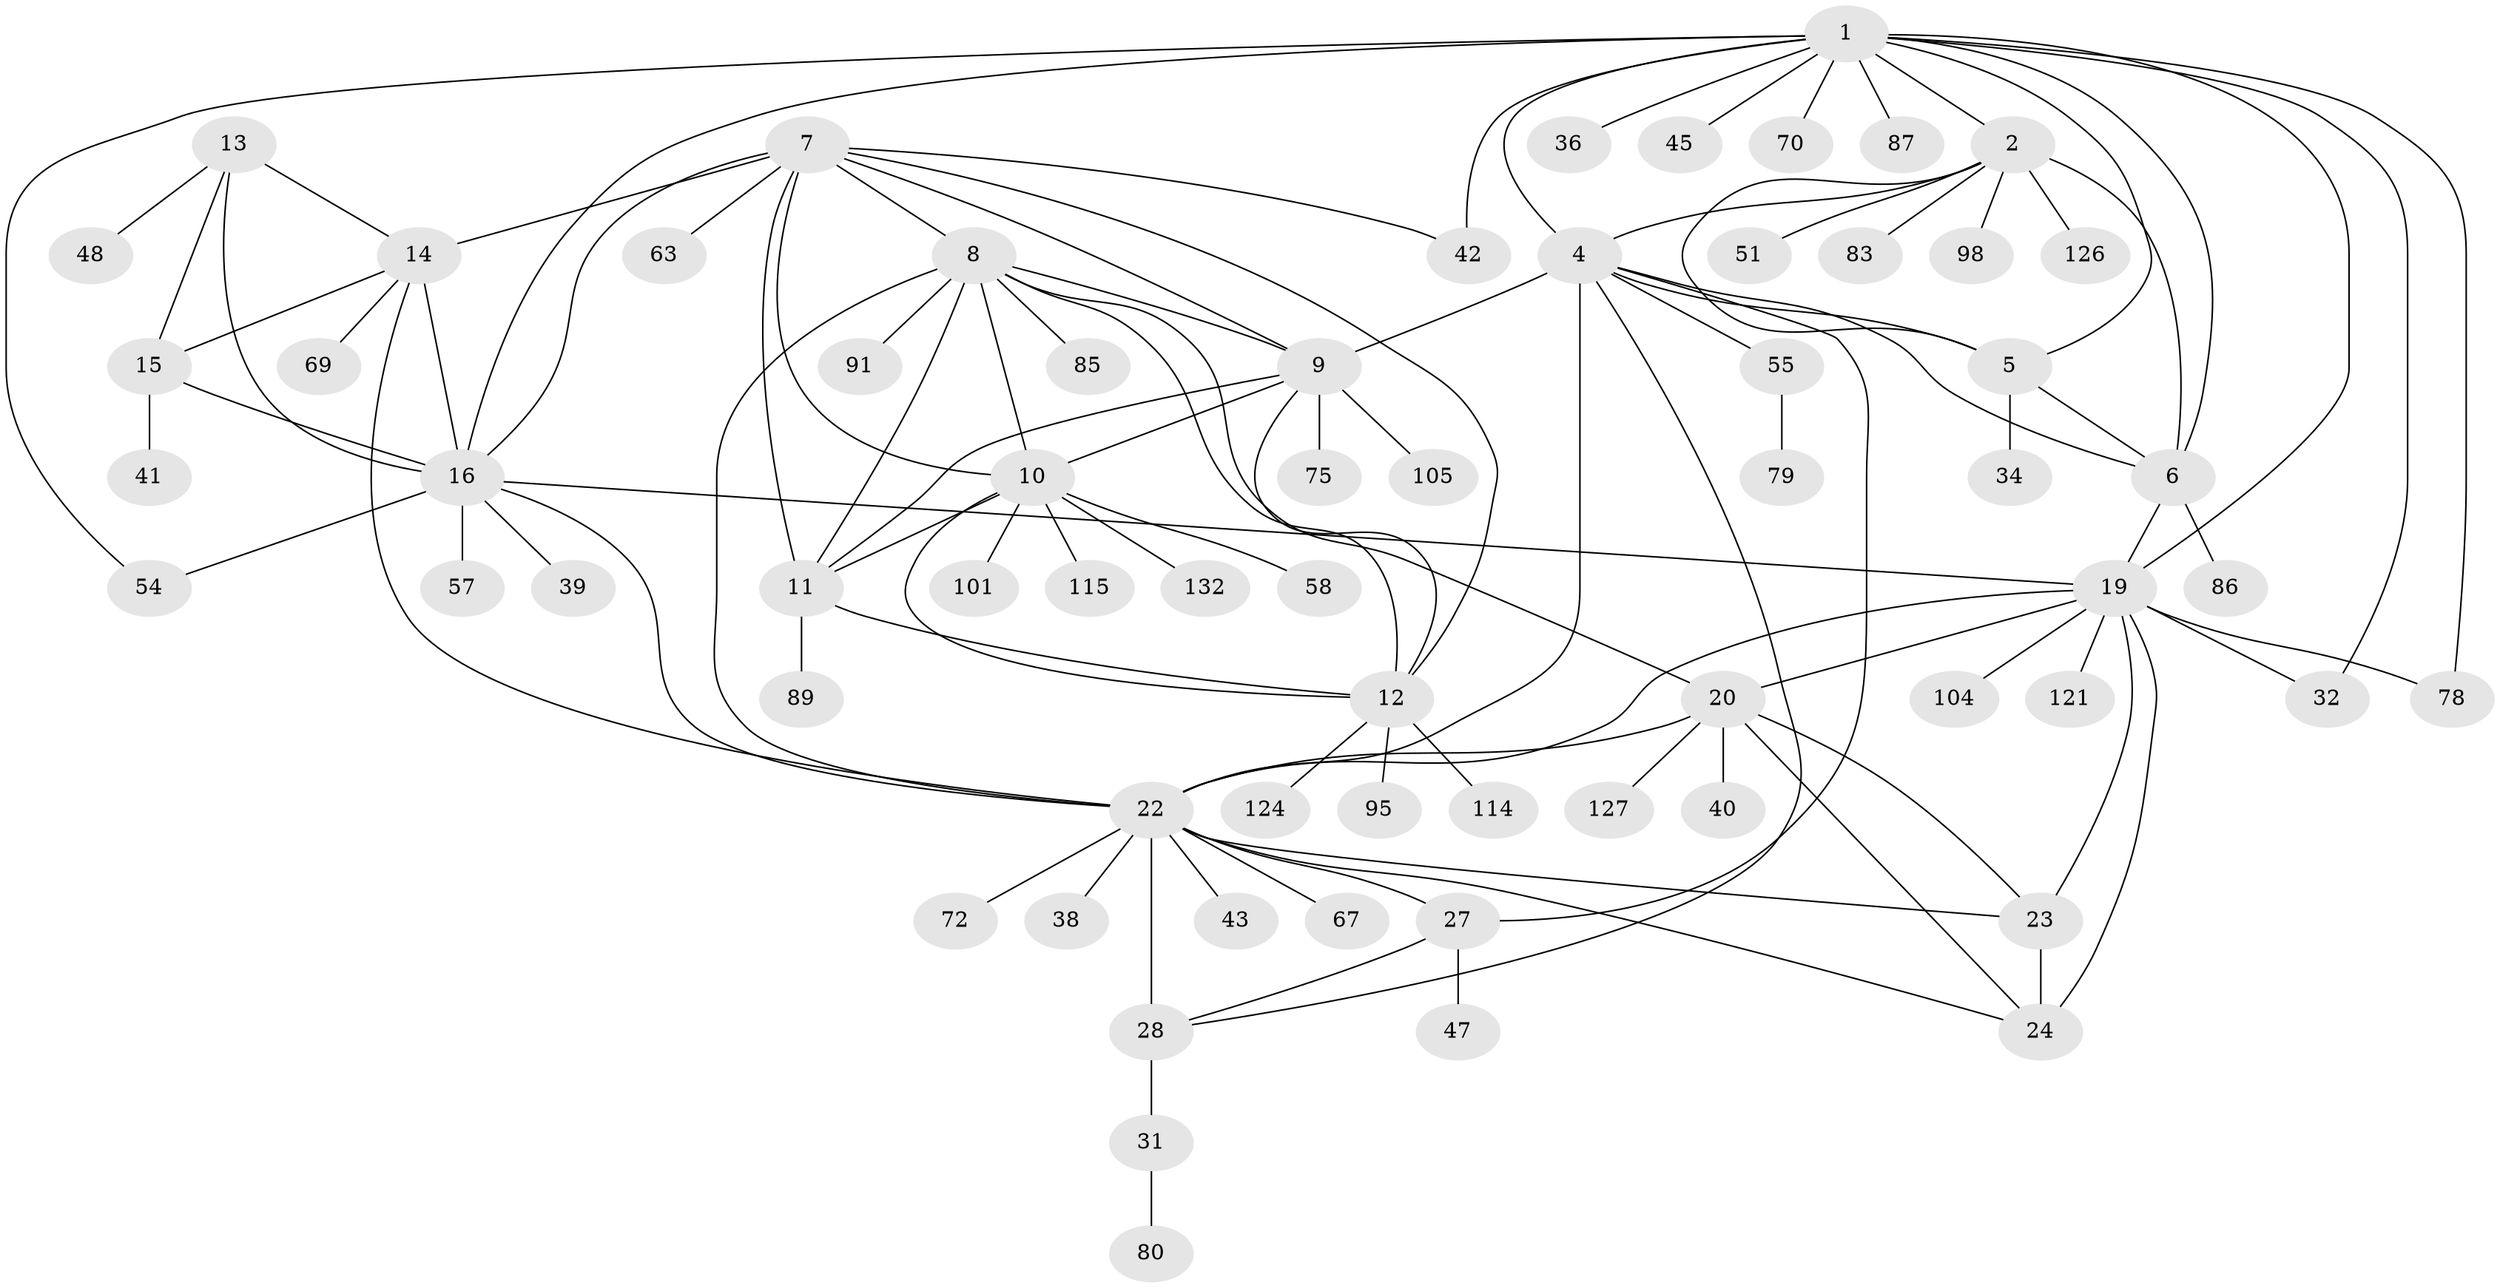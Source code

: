 // original degree distribution, {16: 0.007462686567164179, 6: 0.03731343283582089, 8: 0.05970149253731343, 7: 0.03731343283582089, 9: 0.022388059701492536, 12: 0.014925373134328358, 13: 0.007462686567164179, 14: 0.007462686567164179, 10: 0.014925373134328358, 11: 0.007462686567164179, 5: 0.007462686567164179, 2: 0.1417910447761194, 1: 0.582089552238806, 3: 0.05223880597014925}
// Generated by graph-tools (version 1.1) at 2025/15/03/09/25 04:15:57]
// undirected, 67 vertices, 107 edges
graph export_dot {
graph [start="1"]
  node [color=gray90,style=filled];
  1;
  2 [super="+3"];
  4 [super="+29"];
  5 [super="+84+50+66"];
  6;
  7 [super="+35+62+97"];
  8 [super="+61+71"];
  9;
  10;
  11 [super="+44"];
  12;
  13;
  14;
  15;
  16 [super="+18+100+119+92+60+74+17+59"];
  19 [super="+21+65+33"];
  20;
  22 [super="+25+96+88+108"];
  23;
  24 [super="+76+120"];
  27 [super="+37"];
  28;
  31;
  32;
  34;
  36;
  38 [super="+110"];
  39;
  40;
  41;
  42 [super="+56+49"];
  43 [super="+46"];
  45 [super="+77"];
  47;
  48;
  51;
  54;
  55 [super="+99"];
  57;
  58;
  63;
  67;
  69 [super="+118"];
  70;
  72;
  75;
  78;
  79;
  80;
  83;
  85;
  86;
  87;
  89;
  91 [super="+128"];
  95 [super="+111"];
  98;
  101 [super="+102+106"];
  104;
  105;
  114;
  115;
  121;
  124;
  126;
  127;
  132;
  1 -- 2 [weight=2];
  1 -- 4;
  1 -- 5;
  1 -- 6;
  1 -- 16 [weight=2];
  1 -- 19;
  1 -- 32;
  1 -- 36;
  1 -- 42;
  1 -- 45;
  1 -- 54;
  1 -- 70;
  1 -- 78;
  1 -- 87;
  2 -- 4 [weight=2];
  2 -- 5 [weight=2];
  2 -- 6 [weight=2];
  2 -- 83;
  2 -- 98;
  2 -- 51;
  2 -- 126;
  4 -- 5;
  4 -- 6;
  4 -- 9;
  4 -- 55;
  4 -- 27;
  4 -- 28;
  4 -- 22 [weight=3];
  5 -- 6;
  5 -- 34;
  6 -- 86;
  6 -- 19;
  7 -- 8;
  7 -- 9;
  7 -- 10;
  7 -- 11;
  7 -- 12;
  7 -- 14;
  7 -- 63;
  7 -- 42;
  7 -- 16;
  8 -- 9;
  8 -- 10;
  8 -- 11;
  8 -- 12;
  8 -- 20;
  8 -- 85;
  8 -- 91;
  8 -- 22 [weight=2];
  9 -- 10;
  9 -- 11;
  9 -- 12;
  9 -- 75;
  9 -- 105;
  10 -- 11;
  10 -- 12;
  10 -- 58;
  10 -- 101;
  10 -- 115;
  10 -- 132;
  11 -- 12;
  11 -- 89;
  12 -- 95;
  12 -- 114;
  12 -- 124;
  13 -- 14;
  13 -- 15;
  13 -- 16 [weight=3];
  13 -- 48;
  14 -- 15;
  14 -- 16 [weight=3];
  14 -- 69;
  14 -- 22;
  15 -- 16 [weight=3];
  15 -- 41;
  16 -- 19;
  16 -- 54;
  16 -- 57;
  16 -- 22;
  16 -- 39;
  19 -- 20 [weight=2];
  19 -- 22 [weight=2];
  19 -- 23 [weight=2];
  19 -- 24 [weight=2];
  19 -- 32;
  19 -- 104;
  19 -- 78;
  19 -- 121;
  20 -- 22;
  20 -- 23;
  20 -- 24;
  20 -- 40;
  20 -- 127;
  22 -- 23;
  22 -- 24;
  22 -- 67;
  22 -- 72;
  22 -- 38;
  22 -- 43;
  22 -- 27 [weight=3];
  22 -- 28 [weight=3];
  23 -- 24;
  27 -- 28;
  27 -- 47;
  28 -- 31;
  31 -- 80;
  55 -- 79;
}
